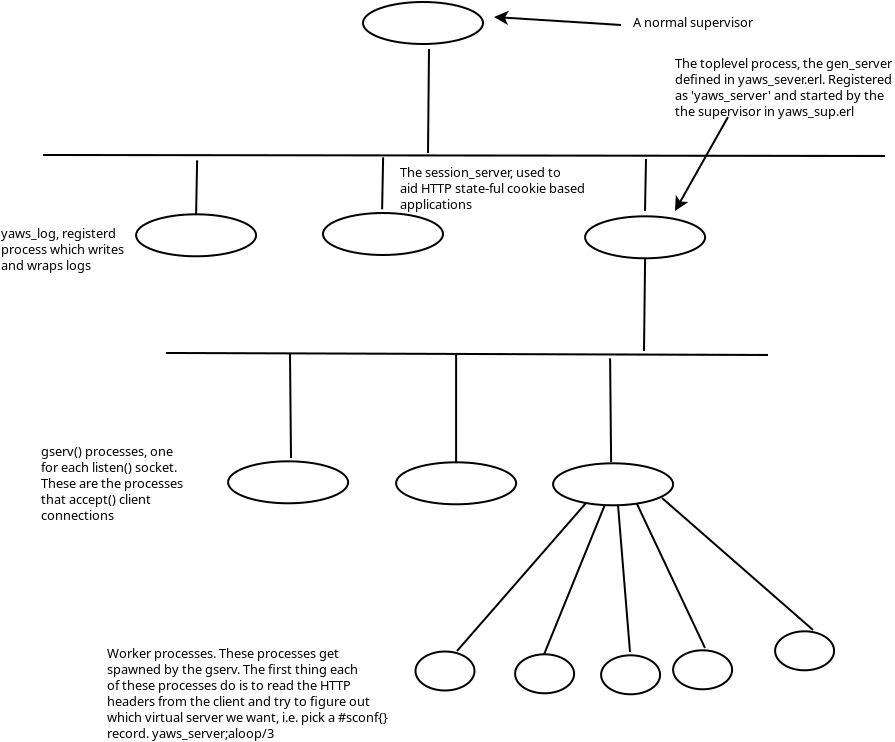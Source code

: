 <?xml version="1.0" encoding="UTF-8"?>
<dia:diagram xmlns:dia="http://www.lysator.liu.se/~alla/dia/">
  <dia:layer name="Background" visible="true">
    <dia:object type="Standard - Ellipse" version="0" id="O0">
      <dia:attribute name="obj_pos">
        <dia:point val="17.05,11.3"/>
      </dia:attribute>
      <dia:attribute name="obj_bb">
        <dia:rectangle val="17,11.25;23.1,13.45"/>
      </dia:attribute>
      <dia:attribute name="elem_corner">
        <dia:point val="17.05,11.3"/>
      </dia:attribute>
      <dia:attribute name="elem_width">
        <dia:real val="6"/>
      </dia:attribute>
      <dia:attribute name="elem_height">
        <dia:real val="2.1"/>
      </dia:attribute>
    </dia:object>
    <dia:object type="Standard - Text" version="0" id="O1">
      <dia:attribute name="obj_pos">
        <dia:point val="34.65,4.05"/>
      </dia:attribute>
      <dia:attribute name="obj_bb">
        <dia:rectangle val="34.65,3.482;46.267,6.885"/>
      </dia:attribute>
      <dia:attribute name="text">
        <dia:composite type="text">
          <dia:attribute name="string">
            <dia:string>#The toplevel process, the gen_server
defined in yaws_sever.erl. Registered
as 'yaws_server' and started by the
the supervisor in yaws_sup.erl#</dia:string>
          </dia:attribute>
          <dia:attribute name="font">
            <dia:font family="sans" style="0" name="Helvetica"/>
          </dia:attribute>
          <dia:attribute name="height">
            <dia:real val="0.8"/>
          </dia:attribute>
          <dia:attribute name="pos">
            <dia:point val="34.65,4.05"/>
          </dia:attribute>
          <dia:attribute name="color">
            <dia:color val="#000000"/>
          </dia:attribute>
          <dia:attribute name="alignment">
            <dia:enum val="0"/>
          </dia:attribute>
        </dia:composite>
      </dia:attribute>
    </dia:object>
    <dia:object type="Standard - Ellipse" version="0" id="O2">
      <dia:attribute name="obj_pos">
        <dia:point val="28.555,23.815"/>
      </dia:attribute>
      <dia:attribute name="obj_bb">
        <dia:rectangle val="28.505,23.765;34.605,25.965"/>
      </dia:attribute>
      <dia:attribute name="elem_corner">
        <dia:point val="28.555,23.815"/>
      </dia:attribute>
      <dia:attribute name="elem_width">
        <dia:real val="6"/>
      </dia:attribute>
      <dia:attribute name="elem_height">
        <dia:real val="2.1"/>
      </dia:attribute>
    </dia:object>
    <dia:object type="Standard - Ellipse" version="0" id="O3">
      <dia:attribute name="obj_pos">
        <dia:point val="20.705,23.765"/>
      </dia:attribute>
      <dia:attribute name="obj_bb">
        <dia:rectangle val="20.655,23.715;26.755,25.915"/>
      </dia:attribute>
      <dia:attribute name="elem_corner">
        <dia:point val="20.705,23.765"/>
      </dia:attribute>
      <dia:attribute name="elem_width">
        <dia:real val="6"/>
      </dia:attribute>
      <dia:attribute name="elem_height">
        <dia:real val="2.1"/>
      </dia:attribute>
    </dia:object>
    <dia:object type="Standard - Ellipse" version="0" id="O4">
      <dia:attribute name="obj_pos">
        <dia:point val="12.305,23.715"/>
      </dia:attribute>
      <dia:attribute name="obj_bb">
        <dia:rectangle val="12.255,23.665;18.355,25.865"/>
      </dia:attribute>
      <dia:attribute name="elem_corner">
        <dia:point val="12.305,23.715"/>
      </dia:attribute>
      <dia:attribute name="elem_width">
        <dia:real val="6"/>
      </dia:attribute>
      <dia:attribute name="elem_height">
        <dia:real val="2.1"/>
      </dia:attribute>
    </dia:object>
    <dia:object type="Standard - Ellipse" version="0" id="O5">
      <dia:attribute name="obj_pos">
        <dia:point val="30.155,11.465"/>
      </dia:attribute>
      <dia:attribute name="obj_bb">
        <dia:rectangle val="30.105,11.415;36.205,13.615"/>
      </dia:attribute>
      <dia:attribute name="elem_corner">
        <dia:point val="30.155,11.465"/>
      </dia:attribute>
      <dia:attribute name="elem_width">
        <dia:real val="6"/>
      </dia:attribute>
      <dia:attribute name="elem_height">
        <dia:real val="2.1"/>
      </dia:attribute>
    </dia:object>
    <dia:object type="Standard - Ellipse" version="0" id="O6">
      <dia:attribute name="obj_pos">
        <dia:point val="7.705,11.365"/>
      </dia:attribute>
      <dia:attribute name="obj_bb">
        <dia:rectangle val="7.655,11.315;13.755,13.515"/>
      </dia:attribute>
      <dia:attribute name="elem_corner">
        <dia:point val="7.705,11.365"/>
      </dia:attribute>
      <dia:attribute name="elem_width">
        <dia:real val="6"/>
      </dia:attribute>
      <dia:attribute name="elem_height">
        <dia:real val="2.1"/>
      </dia:attribute>
    </dia:object>
    <dia:object type="Standard - Ellipse" version="0" id="O7">
      <dia:attribute name="obj_pos">
        <dia:point val="19.05,0.75"/>
      </dia:attribute>
      <dia:attribute name="obj_bb">
        <dia:rectangle val="19,0.7;25.1,2.9"/>
      </dia:attribute>
      <dia:attribute name="elem_corner">
        <dia:point val="19.05,0.75"/>
      </dia:attribute>
      <dia:attribute name="elem_width">
        <dia:real val="6"/>
      </dia:attribute>
      <dia:attribute name="elem_height">
        <dia:real val="2.1"/>
      </dia:attribute>
    </dia:object>
    <dia:object type="Standard - Line" version="0" id="O8">
      <dia:attribute name="obj_pos">
        <dia:point val="37.3,6.5"/>
      </dia:attribute>
      <dia:attribute name="obj_bb">
        <dia:rectangle val="34.19,6.432;37.368,11.489"/>
      </dia:attribute>
      <dia:attribute name="conn_endpoints">
        <dia:point val="37.3,6.5"/>
        <dia:point val="34.65,11.2"/>
      </dia:attribute>
      <dia:attribute name="numcp">
        <dia:int val="1"/>
      </dia:attribute>
      <dia:attribute name="end_arrow">
        <dia:enum val="22"/>
      </dia:attribute>
      <dia:attribute name="end_arrow_length">
        <dia:real val="0.5"/>
      </dia:attribute>
      <dia:attribute name="end_arrow_width">
        <dia:real val="0.5"/>
      </dia:attribute>
    </dia:object>
    <dia:object type="Standard - Text" version="0" id="O9">
      <dia:attribute name="obj_pos">
        <dia:point val="32.55,2"/>
      </dia:attribute>
      <dia:attribute name="obj_bb">
        <dia:rectangle val="32.55,1.433;38.767,2.435"/>
      </dia:attribute>
      <dia:attribute name="text">
        <dia:composite type="text">
          <dia:attribute name="string">
            <dia:string>#A normal supervisor#</dia:string>
          </dia:attribute>
          <dia:attribute name="font">
            <dia:font family="sans" style="0" name="Helvetica"/>
          </dia:attribute>
          <dia:attribute name="height">
            <dia:real val="0.8"/>
          </dia:attribute>
          <dia:attribute name="pos">
            <dia:point val="32.55,2"/>
          </dia:attribute>
          <dia:attribute name="color">
            <dia:color val="#000000"/>
          </dia:attribute>
          <dia:attribute name="alignment">
            <dia:enum val="0"/>
          </dia:attribute>
        </dia:composite>
      </dia:attribute>
    </dia:object>
    <dia:object type="Standard - Line" version="0" id="O10">
      <dia:attribute name="obj_pos">
        <dia:point val="31.95,1.9"/>
      </dia:attribute>
      <dia:attribute name="obj_bb">
        <dia:rectangle val="25.519,0.998;32.003,2.002"/>
      </dia:attribute>
      <dia:attribute name="conn_endpoints">
        <dia:point val="31.95,1.9"/>
        <dia:point val="25.6,1.5"/>
      </dia:attribute>
      <dia:attribute name="numcp">
        <dia:int val="1"/>
      </dia:attribute>
      <dia:attribute name="end_arrow">
        <dia:enum val="22"/>
      </dia:attribute>
      <dia:attribute name="end_arrow_length">
        <dia:real val="0.5"/>
      </dia:attribute>
      <dia:attribute name="end_arrow_width">
        <dia:real val="0.5"/>
      </dia:attribute>
    </dia:object>
    <dia:object type="Standard - Line" version="0" id="O11">
      <dia:attribute name="obj_pos">
        <dia:point val="3.05,8.4"/>
      </dia:attribute>
      <dia:attribute name="obj_bb">
        <dia:rectangle val="3.0,8.35;45.2,8.5"/>
      </dia:attribute>
      <dia:attribute name="conn_endpoints">
        <dia:point val="3.05,8.4"/>
        <dia:point val="45.15,8.45"/>
      </dia:attribute>
      <dia:attribute name="numcp">
        <dia:int val="1"/>
      </dia:attribute>
    </dia:object>
    <dia:object type="Standard - Line" version="0" id="O12">
      <dia:attribute name="obj_pos">
        <dia:point val="33.2,8.6"/>
      </dia:attribute>
      <dia:attribute name="obj_bb">
        <dia:rectangle val="33.099,8.549;33.251,11.251"/>
      </dia:attribute>
      <dia:attribute name="conn_endpoints">
        <dia:point val="33.2,8.6"/>
        <dia:point val="33.15,11.2"/>
      </dia:attribute>
      <dia:attribute name="numcp">
        <dia:int val="1"/>
      </dia:attribute>
    </dia:object>
    <dia:object type="Standard - Text" version="0" id="O13">
      <dia:attribute name="obj_pos">
        <dia:point val="0.95,12.55"/>
      </dia:attribute>
      <dia:attribute name="obj_bb">
        <dia:rectangle val="0.95,11.982;7.468,14.585"/>
      </dia:attribute>
      <dia:attribute name="text">
        <dia:composite type="text">
          <dia:attribute name="string">
            <dia:string>#yaws_log, registerd
process which writes
and wraps logs#</dia:string>
          </dia:attribute>
          <dia:attribute name="font">
            <dia:font family="sans" style="0" name="Helvetica"/>
          </dia:attribute>
          <dia:attribute name="height">
            <dia:real val="0.8"/>
          </dia:attribute>
          <dia:attribute name="pos">
            <dia:point val="0.95,12.55"/>
          </dia:attribute>
          <dia:attribute name="color">
            <dia:color val="#000000"/>
          </dia:attribute>
          <dia:attribute name="alignment">
            <dia:enum val="0"/>
          </dia:attribute>
        </dia:composite>
      </dia:attribute>
    </dia:object>
    <dia:object type="Standard - Line" version="0" id="O14">
      <dia:attribute name="obj_pos">
        <dia:point val="22.35,3.1"/>
      </dia:attribute>
      <dia:attribute name="obj_bb">
        <dia:rectangle val="22.25,3.05;22.401,8.35"/>
      </dia:attribute>
      <dia:attribute name="conn_endpoints">
        <dia:point val="22.35,3.1"/>
        <dia:point val="22.3,8.3"/>
      </dia:attribute>
      <dia:attribute name="numcp">
        <dia:int val="1"/>
      </dia:attribute>
    </dia:object>
    <dia:object type="Standard - Line" version="0" id="O15">
      <dia:attribute name="obj_pos">
        <dia:point val="10.756,8.666"/>
      </dia:attribute>
      <dia:attribute name="obj_bb">
        <dia:rectangle val="10.654,8.615;10.807,11.416"/>
      </dia:attribute>
      <dia:attribute name="conn_endpoints">
        <dia:point val="10.756,8.666"/>
        <dia:point val="10.705,11.365"/>
      </dia:attribute>
      <dia:attribute name="numcp">
        <dia:int val="1"/>
      </dia:attribute>
      <dia:connections>
        <dia:connection handle="1" to="O6" connection="1"/>
      </dia:connections>
    </dia:object>
    <dia:object type="Standard - Line" version="0" id="O16">
      <dia:attribute name="obj_pos">
        <dia:point val="20.056,8.516"/>
      </dia:attribute>
      <dia:attribute name="obj_bb">
        <dia:rectangle val="19.955,8.465;20.107,11.167"/>
      </dia:attribute>
      <dia:attribute name="conn_endpoints">
        <dia:point val="20.056,8.516"/>
        <dia:point val="20.006,11.116"/>
      </dia:attribute>
      <dia:attribute name="numcp">
        <dia:int val="1"/>
      </dia:attribute>
    </dia:object>
    <dia:object type="Standard - Text" version="0" id="O17">
      <dia:attribute name="obj_pos">
        <dia:point val="20.9,9.5"/>
      </dia:attribute>
      <dia:attribute name="obj_bb">
        <dia:rectangle val="20.9,8.932;30.817,11.535"/>
      </dia:attribute>
      <dia:attribute name="text">
        <dia:composite type="text">
          <dia:attribute name="string">
            <dia:string>#The session_server, used to
aid HTTP state-ful cookie based
applications#</dia:string>
          </dia:attribute>
          <dia:attribute name="font">
            <dia:font family="sans" style="0" name="Helvetica"/>
          </dia:attribute>
          <dia:attribute name="height">
            <dia:real val="0.8"/>
          </dia:attribute>
          <dia:attribute name="pos">
            <dia:point val="20.9,9.5"/>
          </dia:attribute>
          <dia:attribute name="color">
            <dia:color val="#000000"/>
          </dia:attribute>
          <dia:attribute name="alignment">
            <dia:enum val="0"/>
          </dia:attribute>
        </dia:composite>
      </dia:attribute>
    </dia:object>
    <dia:object type="Standard - Line" version="0" id="O18">
      <dia:attribute name="obj_pos">
        <dia:point val="33.155,13.565"/>
      </dia:attribute>
      <dia:attribute name="obj_bb">
        <dia:rectangle val="33.049,13.514;33.206,18.251"/>
      </dia:attribute>
      <dia:attribute name="conn_endpoints">
        <dia:point val="33.155,13.565"/>
        <dia:point val="33.1,18.2"/>
      </dia:attribute>
      <dia:attribute name="numcp">
        <dia:int val="1"/>
      </dia:attribute>
      <dia:connections>
        <dia:connection handle="0" to="O5" connection="6"/>
      </dia:connections>
    </dia:object>
    <dia:object type="Standard - Line" version="0" id="O19">
      <dia:attribute name="obj_pos">
        <dia:point val="39.3,18.4"/>
      </dia:attribute>
      <dia:attribute name="obj_bb">
        <dia:rectangle val="9.15,18.25;39.35,18.45"/>
      </dia:attribute>
      <dia:attribute name="conn_endpoints">
        <dia:point val="39.3,18.4"/>
        <dia:point val="9.2,18.3"/>
      </dia:attribute>
      <dia:attribute name="numcp">
        <dia:int val="1"/>
      </dia:attribute>
    </dia:object>
    <dia:object type="Standard - Line" version="0" id="O20">
      <dia:attribute name="obj_pos">
        <dia:point val="15.4,18.35"/>
      </dia:attribute>
      <dia:attribute name="obj_bb">
        <dia:rectangle val="15.35,18.299;15.501,23.601"/>
      </dia:attribute>
      <dia:attribute name="conn_endpoints">
        <dia:point val="15.4,18.35"/>
        <dia:point val="15.45,23.55"/>
      </dia:attribute>
      <dia:attribute name="numcp">
        <dia:int val="1"/>
      </dia:attribute>
    </dia:object>
    <dia:object type="Standard - Line" version="0" id="O21">
      <dia:attribute name="obj_pos">
        <dia:point val="31.405,18.566"/>
      </dia:attribute>
      <dia:attribute name="obj_bb">
        <dia:rectangle val="31.355,18.515;31.506,23.816"/>
      </dia:attribute>
      <dia:attribute name="conn_endpoints">
        <dia:point val="31.405,18.566"/>
        <dia:point val="31.456,23.765"/>
      </dia:attribute>
      <dia:attribute name="numcp">
        <dia:int val="1"/>
      </dia:attribute>
    </dia:object>
    <dia:object type="Standard - Line" version="0" id="O22">
      <dia:attribute name="obj_pos">
        <dia:point val="23.706,18.366"/>
      </dia:attribute>
      <dia:attribute name="obj_bb">
        <dia:rectangle val="23.655,18.316;23.756,23.815"/>
      </dia:attribute>
      <dia:attribute name="conn_endpoints">
        <dia:point val="23.706,18.366"/>
        <dia:point val="23.705,23.765"/>
      </dia:attribute>
      <dia:attribute name="numcp">
        <dia:int val="1"/>
      </dia:attribute>
      <dia:connections>
        <dia:connection handle="1" to="O3" connection="1"/>
      </dia:connections>
    </dia:object>
    <dia:object type="Standard - Text" version="0" id="O23">
      <dia:attribute name="obj_pos">
        <dia:point val="2.95,23.45"/>
      </dia:attribute>
      <dia:attribute name="obj_bb">
        <dia:rectangle val="2.95,22.883;10.818,27.085"/>
      </dia:attribute>
      <dia:attribute name="text">
        <dia:composite type="text">
          <dia:attribute name="string">
            <dia:string>#gserv() processes, one
for each listen() socket.
These are the processes
that accept() client 
connections#</dia:string>
          </dia:attribute>
          <dia:attribute name="font">
            <dia:font family="sans" style="0" name="Helvetica"/>
          </dia:attribute>
          <dia:attribute name="height">
            <dia:real val="0.8"/>
          </dia:attribute>
          <dia:attribute name="pos">
            <dia:point val="2.95,23.45"/>
          </dia:attribute>
          <dia:attribute name="color">
            <dia:color val="#000000"/>
          </dia:attribute>
          <dia:attribute name="alignment">
            <dia:enum val="0"/>
          </dia:attribute>
        </dia:composite>
      </dia:attribute>
    </dia:object>
    <dia:object type="Standard - Line" version="0" id="O24">
      <dia:attribute name="obj_pos">
        <dia:point val="30.2,25.8"/>
      </dia:attribute>
      <dia:attribute name="obj_bb">
        <dia:rectangle val="23.68,25.73;30.27,33.27"/>
      </dia:attribute>
      <dia:attribute name="conn_endpoints">
        <dia:point val="30.2,25.8"/>
        <dia:point val="23.75,33.2"/>
      </dia:attribute>
      <dia:attribute name="numcp">
        <dia:int val="1"/>
      </dia:attribute>
    </dia:object>
    <dia:object type="Standard - Line" version="0" id="O25">
      <dia:attribute name="obj_pos">
        <dia:point val="31.125,25.936"/>
      </dia:attribute>
      <dia:attribute name="obj_bb">
        <dia:rectangle val="27.985,25.87;31.191,33.565"/>
      </dia:attribute>
      <dia:attribute name="conn_endpoints">
        <dia:point val="31.125,25.936"/>
        <dia:point val="28.05,33.5"/>
      </dia:attribute>
      <dia:attribute name="numcp">
        <dia:int val="1"/>
      </dia:attribute>
    </dia:object>
    <dia:object type="Standard - Line" version="0" id="O26">
      <dia:attribute name="obj_pos">
        <dia:point val="31.8,25.9"/>
      </dia:attribute>
      <dia:attribute name="obj_bb">
        <dia:rectangle val="31.746,25.846;32.454,33.304"/>
      </dia:attribute>
      <dia:attribute name="conn_endpoints">
        <dia:point val="31.8,25.9"/>
        <dia:point val="32.4,33.25"/>
      </dia:attribute>
      <dia:attribute name="numcp">
        <dia:int val="1"/>
      </dia:attribute>
    </dia:object>
    <dia:object type="Standard - Line" version="0" id="O27">
      <dia:attribute name="obj_pos">
        <dia:point val="32.75,25.85"/>
      </dia:attribute>
      <dia:attribute name="obj_bb">
        <dia:rectangle val="32.683,25.783;36.217,33.117"/>
      </dia:attribute>
      <dia:attribute name="conn_endpoints">
        <dia:point val="32.75,25.85"/>
        <dia:point val="36.15,33.05"/>
      </dia:attribute>
      <dia:attribute name="numcp">
        <dia:int val="1"/>
      </dia:attribute>
    </dia:object>
    <dia:object type="Standard - Line" version="0" id="O28">
      <dia:attribute name="obj_pos">
        <dia:point val="34,25.55"/>
      </dia:attribute>
      <dia:attribute name="obj_bb">
        <dia:rectangle val="33.929,25.479;41.621,32.221"/>
      </dia:attribute>
      <dia:attribute name="conn_endpoints">
        <dia:point val="34,25.55"/>
        <dia:point val="41.55,32.15"/>
      </dia:attribute>
      <dia:attribute name="numcp">
        <dia:int val="1"/>
      </dia:attribute>
    </dia:object>
    <dia:object type="Standard - Ellipse" version="0" id="O29">
      <dia:attribute name="obj_pos">
        <dia:point val="21.675,33.225"/>
      </dia:attribute>
      <dia:attribute name="obj_bb">
        <dia:rectangle val="21.625,33.175;24.675,35.225"/>
      </dia:attribute>
      <dia:attribute name="elem_corner">
        <dia:point val="21.675,33.225"/>
      </dia:attribute>
      <dia:attribute name="elem_width">
        <dia:real val="2.95"/>
      </dia:attribute>
      <dia:attribute name="elem_height">
        <dia:real val="1.95"/>
      </dia:attribute>
    </dia:object>
    <dia:object type="Standard - Ellipse" version="0" id="O30">
      <dia:attribute name="obj_pos">
        <dia:point val="39.655,32.215"/>
      </dia:attribute>
      <dia:attribute name="obj_bb">
        <dia:rectangle val="39.605,32.165;42.655,34.215"/>
      </dia:attribute>
      <dia:attribute name="elem_corner">
        <dia:point val="39.655,32.215"/>
      </dia:attribute>
      <dia:attribute name="elem_width">
        <dia:real val="2.95"/>
      </dia:attribute>
      <dia:attribute name="elem_height">
        <dia:real val="1.95"/>
      </dia:attribute>
    </dia:object>
    <dia:object type="Standard - Ellipse" version="0" id="O31">
      <dia:attribute name="obj_pos">
        <dia:point val="34.555,33.165"/>
      </dia:attribute>
      <dia:attribute name="obj_bb">
        <dia:rectangle val="34.505,33.115;37.555,35.165"/>
      </dia:attribute>
      <dia:attribute name="elem_corner">
        <dia:point val="34.555,33.165"/>
      </dia:attribute>
      <dia:attribute name="elem_width">
        <dia:real val="2.95"/>
      </dia:attribute>
      <dia:attribute name="elem_height">
        <dia:real val="1.95"/>
      </dia:attribute>
    </dia:object>
    <dia:object type="Standard - Ellipse" version="0" id="O32">
      <dia:attribute name="obj_pos">
        <dia:point val="30.955,33.415"/>
      </dia:attribute>
      <dia:attribute name="obj_bb">
        <dia:rectangle val="30.905,33.365;33.955,35.415"/>
      </dia:attribute>
      <dia:attribute name="elem_corner">
        <dia:point val="30.955,33.415"/>
      </dia:attribute>
      <dia:attribute name="elem_width">
        <dia:real val="2.95"/>
      </dia:attribute>
      <dia:attribute name="elem_height">
        <dia:real val="1.95"/>
      </dia:attribute>
    </dia:object>
    <dia:object type="Standard - Ellipse" version="0" id="O33">
      <dia:attribute name="obj_pos">
        <dia:point val="26.655,33.365"/>
      </dia:attribute>
      <dia:attribute name="obj_bb">
        <dia:rectangle val="26.605,33.315;29.655,35.365"/>
      </dia:attribute>
      <dia:attribute name="elem_corner">
        <dia:point val="26.655,33.365"/>
      </dia:attribute>
      <dia:attribute name="elem_width">
        <dia:real val="2.95"/>
      </dia:attribute>
      <dia:attribute name="elem_height">
        <dia:real val="1.95"/>
      </dia:attribute>
    </dia:object>
    <dia:object type="Standard - Text" version="0" id="O34">
      <dia:attribute name="obj_pos">
        <dia:point val="6.25,33.55"/>
      </dia:attribute>
      <dia:attribute name="obj_bb">
        <dia:rectangle val="6.25,32.983;21.617,37.985"/>
      </dia:attribute>
      <dia:attribute name="text">
        <dia:composite type="text">
          <dia:attribute name="string">
            <dia:string>#Worker processes. These processes get
spawned by the gserv. The first thing each
of these processes do is to read the HTTP
headers from the client and try to figure out
which virtual server we want, i.e. pick a #sconf{}
record. yaws_server;aloop/3#</dia:string>
          </dia:attribute>
          <dia:attribute name="font">
            <dia:font family="sans" style="0" name="Helvetica"/>
          </dia:attribute>
          <dia:attribute name="height">
            <dia:real val="0.8"/>
          </dia:attribute>
          <dia:attribute name="pos">
            <dia:point val="6.25,33.55"/>
          </dia:attribute>
          <dia:attribute name="color">
            <dia:color val="#000000"/>
          </dia:attribute>
          <dia:attribute name="alignment">
            <dia:enum val="0"/>
          </dia:attribute>
        </dia:composite>
      </dia:attribute>
    </dia:object>
  </dia:layer>
</dia:diagram>
